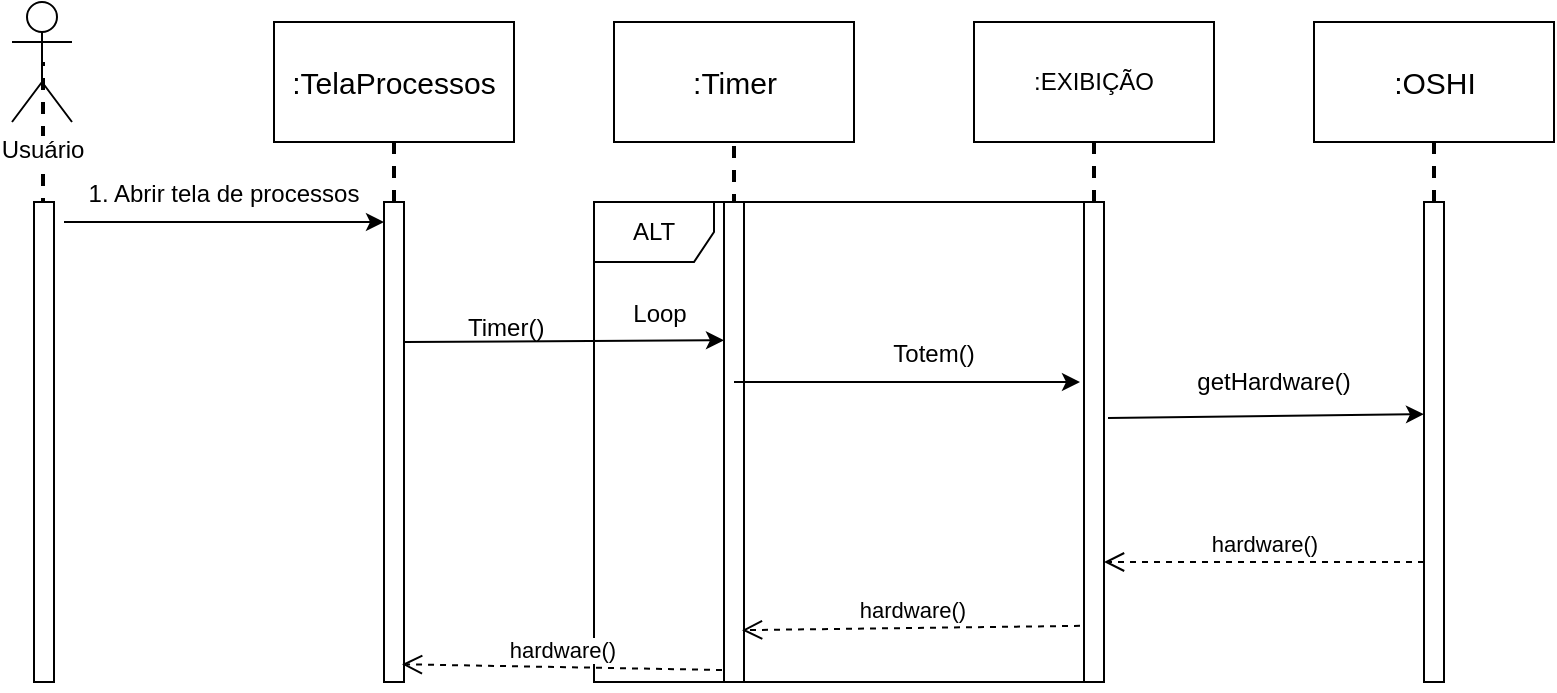 <mxfile version="12.2.6" type="device" pages="1"><diagram id="sx_aDsiFocj7RqJs5nzU" name="Page-1"><mxGraphModel dx="854" dy="478" grid="1" gridSize="10" guides="1" tooltips="1" connect="1" arrows="1" fold="1" page="1" pageScale="1" pageWidth="827" pageHeight="1169" math="0" shadow="0"><root><mxCell id="0"/><mxCell id="1" parent="0"/><mxCell id="5NdEnfZ9VrM41aaWRstR-3" value="" style="endArrow=none;dashed=1;html=1;strokeWidth=2;" edge="1" parent="1"><mxGeometry width="50" height="50" relative="1" as="geometry"><mxPoint x="260" y="280" as="sourcePoint"/><mxPoint x="260" y="110" as="targetPoint"/></mxGeometry></mxCell><mxCell id="5NdEnfZ9VrM41aaWRstR-4" value="" style="endArrow=none;dashed=1;html=1;strokeWidth=2;" edge="1" parent="1"><mxGeometry width="50" height="50" relative="1" as="geometry"><mxPoint x="430" y="270" as="sourcePoint"/><mxPoint x="430" y="100" as="targetPoint"/></mxGeometry></mxCell><mxCell id="5NdEnfZ9VrM41aaWRstR-5" value="" style="endArrow=none;dashed=1;html=1;strokeWidth=2;" edge="1" parent="1"><mxGeometry width="50" height="50" relative="1" as="geometry"><mxPoint x="610" y="280" as="sourcePoint"/><mxPoint x="610" y="110" as="targetPoint"/></mxGeometry></mxCell><mxCell id="5NdEnfZ9VrM41aaWRstR-6" value="" style="endArrow=none;dashed=1;html=1;strokeWidth=2;" edge="1" parent="1"><mxGeometry width="50" height="50" relative="1" as="geometry"><mxPoint x="780" y="280" as="sourcePoint"/><mxPoint x="780" y="110" as="targetPoint"/></mxGeometry></mxCell><mxCell id="5NdEnfZ9VrM41aaWRstR-1" value="" style="endArrow=none;dashed=1;html=1;strokeWidth=2;" edge="1" parent="1"><mxGeometry width="50" height="50" relative="1" as="geometry"><mxPoint x="84.5" y="260" as="sourcePoint"/><mxPoint x="84.5" y="90" as="targetPoint"/></mxGeometry></mxCell><mxCell id="XC4QlQdf9pZOwXiNapgw-26" value="ALT" style="shape=umlFrame;whiteSpace=wrap;html=1;" parent="1" vertex="1"><mxGeometry x="360" y="160" width="250" height="240" as="geometry"/></mxCell><mxCell id="XC4QlQdf9pZOwXiNapgw-1" value="&lt;font style=&quot;font-size: 15px&quot;&gt;:TelaProcessos&lt;/font&gt;" style="rounded=0;whiteSpace=wrap;html=1;" parent="1" vertex="1"><mxGeometry x="200" y="70" width="120" height="60" as="geometry"/></mxCell><mxCell id="XC4QlQdf9pZOwXiNapgw-2" value=":EXIBIÇÃO" style="rounded=0;whiteSpace=wrap;html=1;" parent="1" vertex="1"><mxGeometry x="550" y="70" width="120" height="60" as="geometry"/></mxCell><mxCell id="XC4QlQdf9pZOwXiNapgw-3" value="Usuário" style="shape=umlActor;verticalLabelPosition=bottom;labelBackgroundColor=#ffffff;verticalAlign=top;html=1;outlineConnect=0;" parent="1" vertex="1"><mxGeometry x="69" y="60" width="30" height="60" as="geometry"/></mxCell><mxCell id="XC4QlQdf9pZOwXiNapgw-13" value="&lt;font style=&quot;font-size: 15px&quot;&gt;:OSHI&lt;/font&gt;" style="html=1;" parent="1" vertex="1"><mxGeometry x="720" y="70" width="120" height="60" as="geometry"/></mxCell><mxCell id="XC4QlQdf9pZOwXiNapgw-15" value="" style="html=1;points=[];perimeter=orthogonalPerimeter;" parent="1" vertex="1"><mxGeometry x="80" y="160" width="10" height="240" as="geometry"/></mxCell><mxCell id="XC4QlQdf9pZOwXiNapgw-16" value="" style="html=1;points=[];perimeter=orthogonalPerimeter;" parent="1" vertex="1"><mxGeometry x="255" y="160" width="10" height="240" as="geometry"/></mxCell><mxCell id="XC4QlQdf9pZOwXiNapgw-17" value="" style="endArrow=classic;html=1;" parent="1" edge="1"><mxGeometry width="50" height="50" relative="1" as="geometry"><mxPoint x="95" y="170" as="sourcePoint"/><mxPoint x="255" y="170" as="targetPoint"/></mxGeometry></mxCell><mxCell id="XC4QlQdf9pZOwXiNapgw-19" value="&lt;font style=&quot;font-size: 12px&quot;&gt;1. Abrir tela de processos&lt;/font&gt;" style="text;html=1;strokeColor=none;fillColor=none;align=center;verticalAlign=middle;whiteSpace=wrap;rounded=0;" parent="1" vertex="1"><mxGeometry x="80" y="146" width="190" height="20" as="geometry"/></mxCell><mxCell id="XC4QlQdf9pZOwXiNapgw-23" value="&lt;font style=&quot;font-size: 15px&quot;&gt;:Timer&lt;br&gt;&lt;/font&gt;" style="html=1;" parent="1" vertex="1"><mxGeometry x="370" y="70" width="120" height="60" as="geometry"/></mxCell><mxCell id="XC4QlQdf9pZOwXiNapgw-24" value="" style="html=1;points=[];perimeter=orthogonalPerimeter;" parent="1" vertex="1"><mxGeometry x="425" y="160" width="10" height="240" as="geometry"/></mxCell><mxCell id="XC4QlQdf9pZOwXiNapgw-28" value="" style="endArrow=classic;html=1;entryX=0;entryY=0.288;entryDx=0;entryDy=0;entryPerimeter=0;" parent="1" target="XC4QlQdf9pZOwXiNapgw-24" edge="1"><mxGeometry width="50" height="50" relative="1" as="geometry"><mxPoint x="265" y="230" as="sourcePoint"/><mxPoint x="315" y="180" as="targetPoint"/></mxGeometry></mxCell><mxCell id="XC4QlQdf9pZOwXiNapgw-29" value="Loop" style="text;html=1;strokeColor=none;fillColor=none;align=center;verticalAlign=middle;whiteSpace=wrap;rounded=0;" parent="1" vertex="1"><mxGeometry x="373" y="206" width="40" height="20" as="geometry"/></mxCell><mxCell id="XC4QlQdf9pZOwXiNapgw-30" value="" style="rounded=0;whiteSpace=wrap;html=1;" parent="1" vertex="1"><mxGeometry x="605" y="160" width="10" height="240" as="geometry"/></mxCell><mxCell id="XC4QlQdf9pZOwXiNapgw-31" value="Timer()" style="text;html=1;resizable=0;points=[];autosize=1;align=left;verticalAlign=top;spacingTop=-4;" parent="1" vertex="1"><mxGeometry x="295" y="213" width="50" height="20" as="geometry"/></mxCell><mxCell id="XC4QlQdf9pZOwXiNapgw-32" value="" style="endArrow=classic;html=1;entryX=-0.2;entryY=0.375;entryDx=0;entryDy=0;entryPerimeter=0;exitX=0.5;exitY=0.375;exitDx=0;exitDy=0;exitPerimeter=0;" parent="1" source="XC4QlQdf9pZOwXiNapgw-24" target="XC4QlQdf9pZOwXiNapgw-30" edge="1"><mxGeometry width="50" height="50" relative="1" as="geometry"><mxPoint x="440" y="250" as="sourcePoint"/><mxPoint x="390" y="320" as="targetPoint"/></mxGeometry></mxCell><mxCell id="XC4QlQdf9pZOwXiNapgw-33" value="Totem()" style="text;html=1;strokeColor=none;fillColor=none;align=center;verticalAlign=middle;whiteSpace=wrap;rounded=0;" parent="1" vertex="1"><mxGeometry x="510" y="226" width="40" height="20" as="geometry"/></mxCell><mxCell id="XC4QlQdf9pZOwXiNapgw-34" value="" style="rounded=0;whiteSpace=wrap;html=1;" parent="1" vertex="1"><mxGeometry x="775" y="160" width="10" height="240" as="geometry"/></mxCell><mxCell id="XC4QlQdf9pZOwXiNapgw-35" value="" style="endArrow=classic;html=1;exitX=1.2;exitY=0.45;exitDx=0;exitDy=0;exitPerimeter=0;entryX=0;entryY=0.442;entryDx=0;entryDy=0;entryPerimeter=0;" parent="1" source="XC4QlQdf9pZOwXiNapgw-30" target="XC4QlQdf9pZOwXiNapgw-34" edge="1"><mxGeometry width="50" height="50" relative="1" as="geometry"><mxPoint x="550" y="370" as="sourcePoint"/><mxPoint x="600" y="320" as="targetPoint"/></mxGeometry></mxCell><mxCell id="XC4QlQdf9pZOwXiNapgw-36" value="getHardware()" style="text;html=1;strokeColor=none;fillColor=none;align=center;verticalAlign=middle;whiteSpace=wrap;rounded=0;" parent="1" vertex="1"><mxGeometry x="680" y="240" width="40" height="20" as="geometry"/></mxCell><mxCell id="XC4QlQdf9pZOwXiNapgw-40" value="hardware()" style="html=1;verticalAlign=bottom;endArrow=open;dashed=1;endSize=8;exitX=0;exitY=0.75;exitDx=0;exitDy=0;entryX=1;entryY=0.75;entryDx=0;entryDy=0;" parent="1" source="XC4QlQdf9pZOwXiNapgw-34" target="XC4QlQdf9pZOwXiNapgw-30" edge="1"><mxGeometry relative="1" as="geometry"><mxPoint x="150" y="420" as="sourcePoint"/><mxPoint x="70" y="420" as="targetPoint"/></mxGeometry></mxCell><mxCell id="XC4QlQdf9pZOwXiNapgw-41" value="hardware()" style="html=1;verticalAlign=bottom;endArrow=open;dashed=1;endSize=8;exitX=-0.2;exitY=0.883;exitDx=0;exitDy=0;exitPerimeter=0;entryX=0.9;entryY=0.892;entryDx=0;entryDy=0;entryPerimeter=0;" parent="1" source="XC4QlQdf9pZOwXiNapgw-30" target="XC4QlQdf9pZOwXiNapgw-24" edge="1"><mxGeometry relative="1" as="geometry"><mxPoint x="785" y="350.0" as="sourcePoint"/><mxPoint x="440" y="371" as="targetPoint"/></mxGeometry></mxCell><mxCell id="XC4QlQdf9pZOwXiNapgw-42" value="hardware()" style="html=1;verticalAlign=bottom;endArrow=open;dashed=1;endSize=8;exitX=-0.1;exitY=0.975;exitDx=0;exitDy=0;exitPerimeter=0;entryX=0.9;entryY=0.963;entryDx=0;entryDy=0;entryPerimeter=0;" parent="1" source="XC4QlQdf9pZOwXiNapgw-24" target="XC4QlQdf9pZOwXiNapgw-16" edge="1"><mxGeometry relative="1" as="geometry"><mxPoint x="613" y="381.92" as="sourcePoint"/><mxPoint x="444" y="384.08" as="targetPoint"/></mxGeometry></mxCell></root></mxGraphModel></diagram></mxfile>